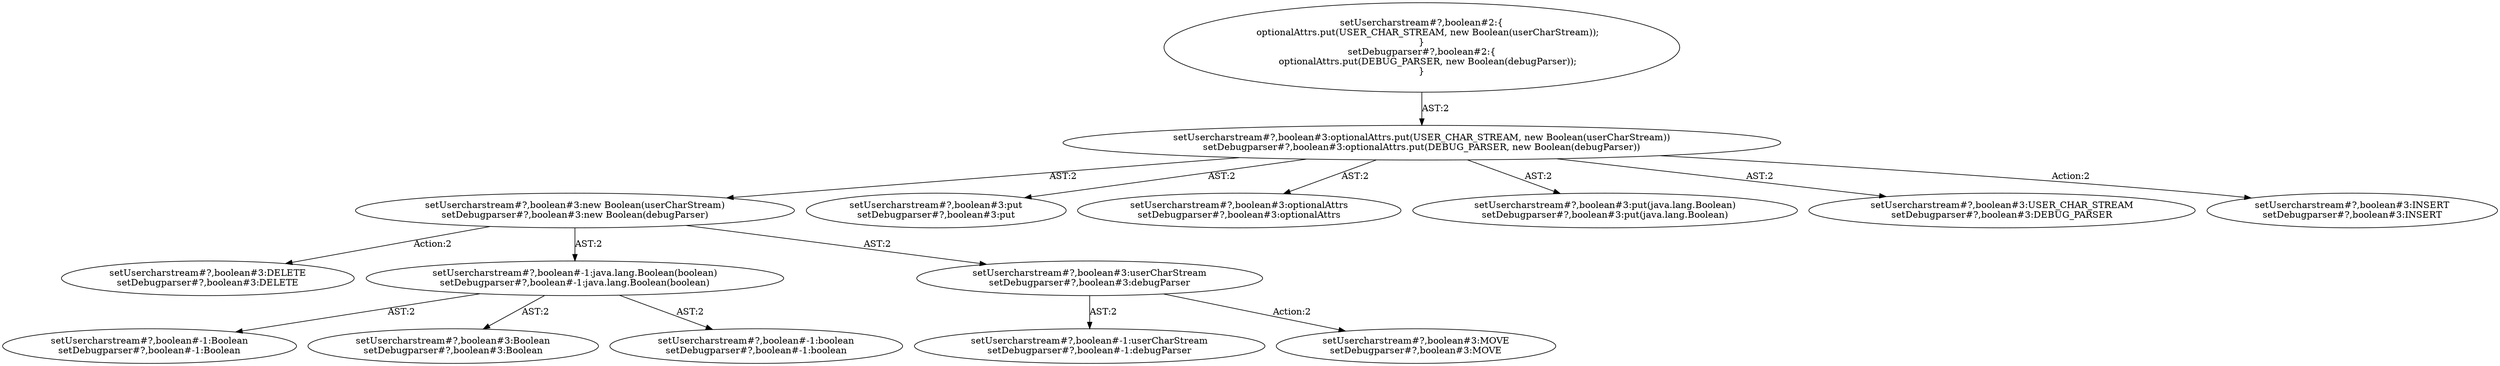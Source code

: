 digraph "Pattern" {
0 [label="setUsercharstream#?,boolean#3:DELETE
setDebugparser#?,boolean#3:DELETE" shape=ellipse]
1 [label="setUsercharstream#?,boolean#3:new Boolean(userCharStream)
setDebugparser#?,boolean#3:new Boolean(debugParser)" shape=ellipse]
2 [label="setUsercharstream#?,boolean#3:optionalAttrs.put(USER_CHAR_STREAM, new Boolean(userCharStream))
setDebugparser#?,boolean#3:optionalAttrs.put(DEBUG_PARSER, new Boolean(debugParser))" shape=ellipse]
3 [label="setUsercharstream#?,boolean#2:\{
    optionalAttrs.put(USER_CHAR_STREAM, new Boolean(userCharStream));
\}
setDebugparser#?,boolean#2:\{
    optionalAttrs.put(DEBUG_PARSER, new Boolean(debugParser));
\}" shape=ellipse]
4 [label="setUsercharstream#?,boolean#3:put
setDebugparser#?,boolean#3:put" shape=ellipse]
5 [label="setUsercharstream#?,boolean#3:optionalAttrs
setDebugparser#?,boolean#3:optionalAttrs" shape=ellipse]
6 [label="setUsercharstream#?,boolean#3:put(java.lang.Boolean)
setDebugparser#?,boolean#3:put(java.lang.Boolean)" shape=ellipse]
7 [label="setUsercharstream#?,boolean#3:USER_CHAR_STREAM
setDebugparser#?,boolean#3:DEBUG_PARSER" shape=ellipse]
8 [label="setUsercharstream#?,boolean#3:INSERT
setDebugparser#?,boolean#3:INSERT" shape=ellipse]
9 [label="setUsercharstream#?,boolean#-1:java.lang.Boolean(boolean)
setDebugparser#?,boolean#-1:java.lang.Boolean(boolean)" shape=ellipse]
10 [label="setUsercharstream#?,boolean#-1:Boolean
setDebugparser#?,boolean#-1:Boolean" shape=ellipse]
11 [label="setUsercharstream#?,boolean#3:Boolean
setDebugparser#?,boolean#3:Boolean" shape=ellipse]
12 [label="setUsercharstream#?,boolean#-1:boolean
setDebugparser#?,boolean#-1:boolean" shape=ellipse]
13 [label="setUsercharstream#?,boolean#3:userCharStream
setDebugparser#?,boolean#3:debugParser" shape=ellipse]
14 [label="setUsercharstream#?,boolean#-1:userCharStream
setDebugparser#?,boolean#-1:debugParser" shape=ellipse]
15 [label="setUsercharstream#?,boolean#3:MOVE
setDebugparser#?,boolean#3:MOVE" shape=ellipse]
1 -> 0 [label="Action:2"];
1 -> 9 [label="AST:2"];
1 -> 13 [label="AST:2"];
2 -> 1 [label="AST:2"];
2 -> 4 [label="AST:2"];
2 -> 5 [label="AST:2"];
2 -> 6 [label="AST:2"];
2 -> 7 [label="AST:2"];
2 -> 8 [label="Action:2"];
3 -> 2 [label="AST:2"];
9 -> 10 [label="AST:2"];
9 -> 11 [label="AST:2"];
9 -> 12 [label="AST:2"];
13 -> 14 [label="AST:2"];
13 -> 15 [label="Action:2"];
}